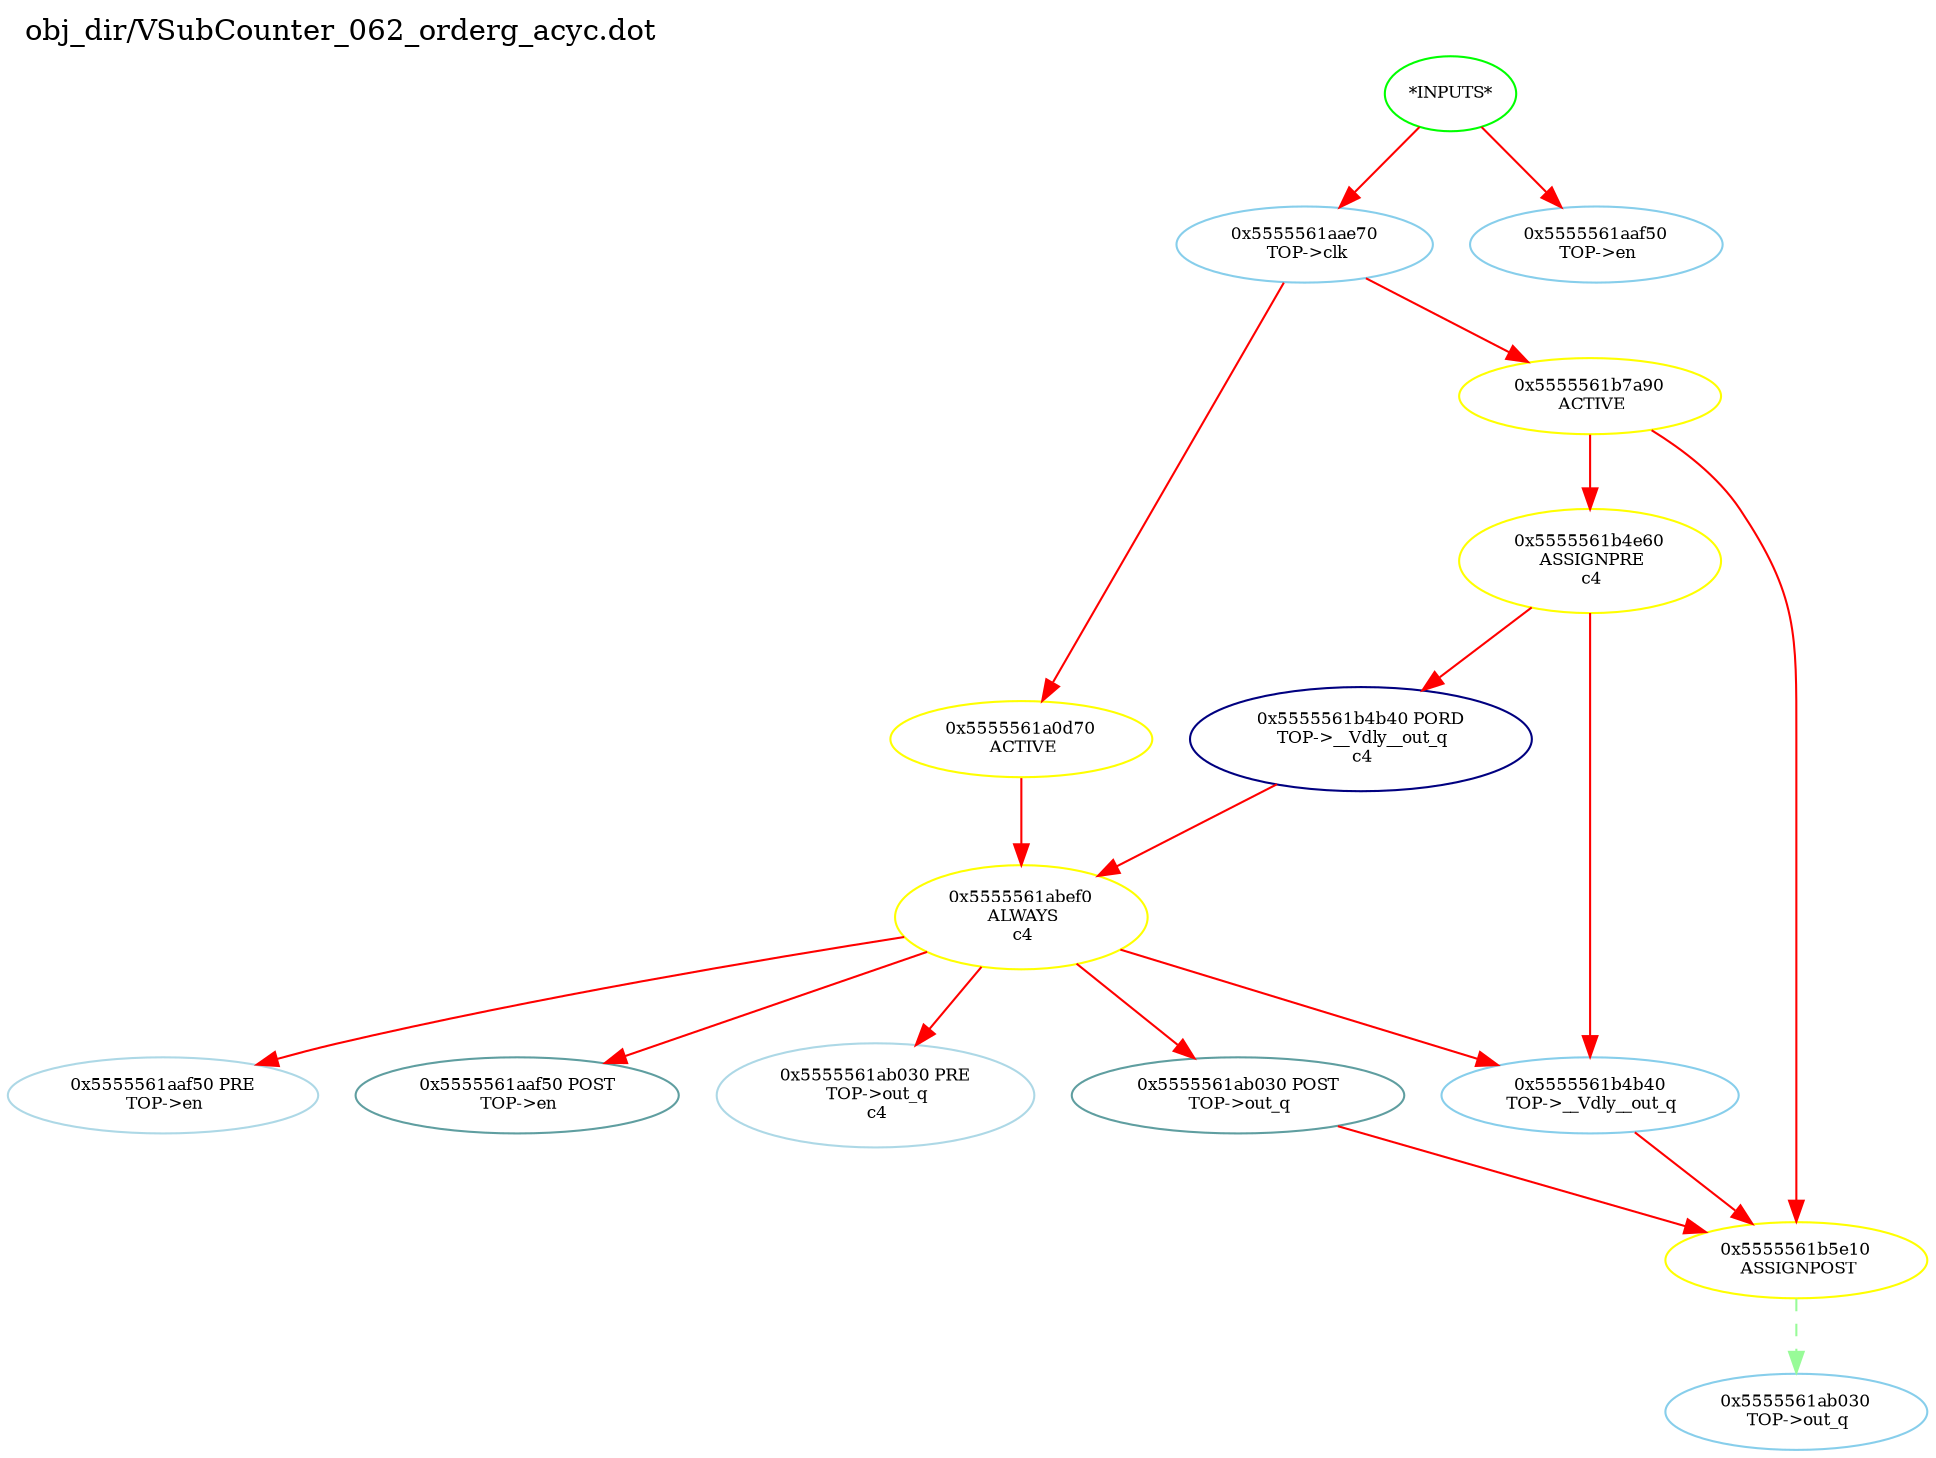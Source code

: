 digraph v3graph {
	graph	[label="obj_dir/VSubCounter_062_orderg_acyc.dot",
		 labelloc=t, labeljust=l,
		 //size="7.5,10",
		 rankdir=TB];
	n0	[fontsize=8 label="*INPUTS*", color=green];
	n0x5555561aacb0_1	[fontsize=8 label="0x5555561aae70\n TOP->clk", color=skyblue];
	n0x5555561aacb0_2	[fontsize=8 label="0x5555561aaf50\n TOP->en", color=skyblue];
	n0x5555561aacb0_3	[fontsize=8 label="0x5555561a0d70\n ACTIVE", color=yellow];
	n0x5555561aacb0_4	[fontsize=8 label="0x5555561abef0\n ALWAYS\n c4", color=yellow];
	n0x5555561aacb0_5	[fontsize=8 label="0x5555561aaf50 PRE\n TOP->en", color=lightblue];
	n0x5555561aacb0_6	[fontsize=8 label="0x5555561aaf50 POST\n TOP->en", color=CadetBlue];
	n0x5555561aacb0_7	[fontsize=8 label="0x5555561ab030 PRE\n TOP->out_q\n c4", color=lightblue];
	n0x5555561aacb0_8	[fontsize=8 label="0x5555561ab030 POST\n TOP->out_q", color=CadetBlue];
	n0x5555561aacb0_9	[fontsize=8 label="0x5555561b4b40 PORD\n TOP->__Vdly__out_q\n c4", color=NavyBlue];
	n0x5555561aacb0_10	[fontsize=8 label="0x5555561b4b40\n TOP->__Vdly__out_q", color=skyblue];
	n0x5555561aacb0_11	[fontsize=8 label="0x5555561b7a90\n ACTIVE", color=yellow];
	n0x5555561aacb0_12	[fontsize=8 label="0x5555561b4e60\n ASSIGNPRE\n c4", color=yellow];
	n0x5555561aacb0_13	[fontsize=8 label="0x5555561b5e10\n ASSIGNPOST", color=yellow];
	n0x5555561aacb0_14	[fontsize=8 label="0x5555561ab030\n TOP->out_q", color=skyblue];
	n0 -> n0x5555561aacb0_1 [fontsize=8 label="" weight=1 color=red];
	n0 -> n0x5555561aacb0_2 [fontsize=8 label="" weight=1 color=red];
	n0x5555561aacb0_1 -> n0x5555561aacb0_3 [fontsize=8 label="" weight=8 color=red];
	n0x5555561aacb0_1 -> n0x5555561aacb0_11 [fontsize=8 label="" weight=8 color=red];
	n0x5555561aacb0_3 -> n0x5555561aacb0_4 [fontsize=8 label="" weight=32 color=red];
	n0x5555561aacb0_4 -> n0x5555561aacb0_5 [fontsize=8 label="" weight=32 color=red];
	n0x5555561aacb0_4 -> n0x5555561aacb0_6 [fontsize=8 label="" weight=2 color=red];
	n0x5555561aacb0_4 -> n0x5555561aacb0_7 [fontsize=8 label="" weight=32 color=red];
	n0x5555561aacb0_4 -> n0x5555561aacb0_8 [fontsize=8 label="" weight=2 color=red];
	n0x5555561aacb0_4 -> n0x5555561aacb0_10 [fontsize=8 label="" weight=32 color=red];
	n0x5555561aacb0_8 -> n0x5555561aacb0_13 [fontsize=8 label="" weight=2 color=red];
	n0x5555561aacb0_9 -> n0x5555561aacb0_4 [fontsize=8 label="" weight=32 color=red];
	n0x5555561aacb0_10 -> n0x5555561aacb0_13 [fontsize=8 label="" weight=8 color=red];
	n0x5555561aacb0_11 -> n0x5555561aacb0_12 [fontsize=8 label="" weight=32 color=red];
	n0x5555561aacb0_11 -> n0x5555561aacb0_13 [fontsize=8 label="" weight=32 color=red];
	n0x5555561aacb0_12 -> n0x5555561aacb0_9 [fontsize=8 label="" weight=32 color=red];
	n0x5555561aacb0_12 -> n0x5555561aacb0_10 [fontsize=8 label="" weight=32 color=red];
	n0x5555561aacb0_13 -> n0x5555561aacb0_14 [fontsize=8 label="" weight=1 color=PaleGreen style=dashed];
}
